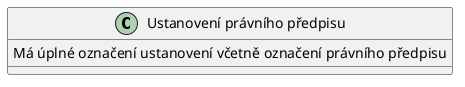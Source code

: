 @startuml
set namespaceSeparator none
class "Ustanovení právního předpisu" {
  Má úplné označení ustanovení včetně označení právního předpisu
}

@enduml
